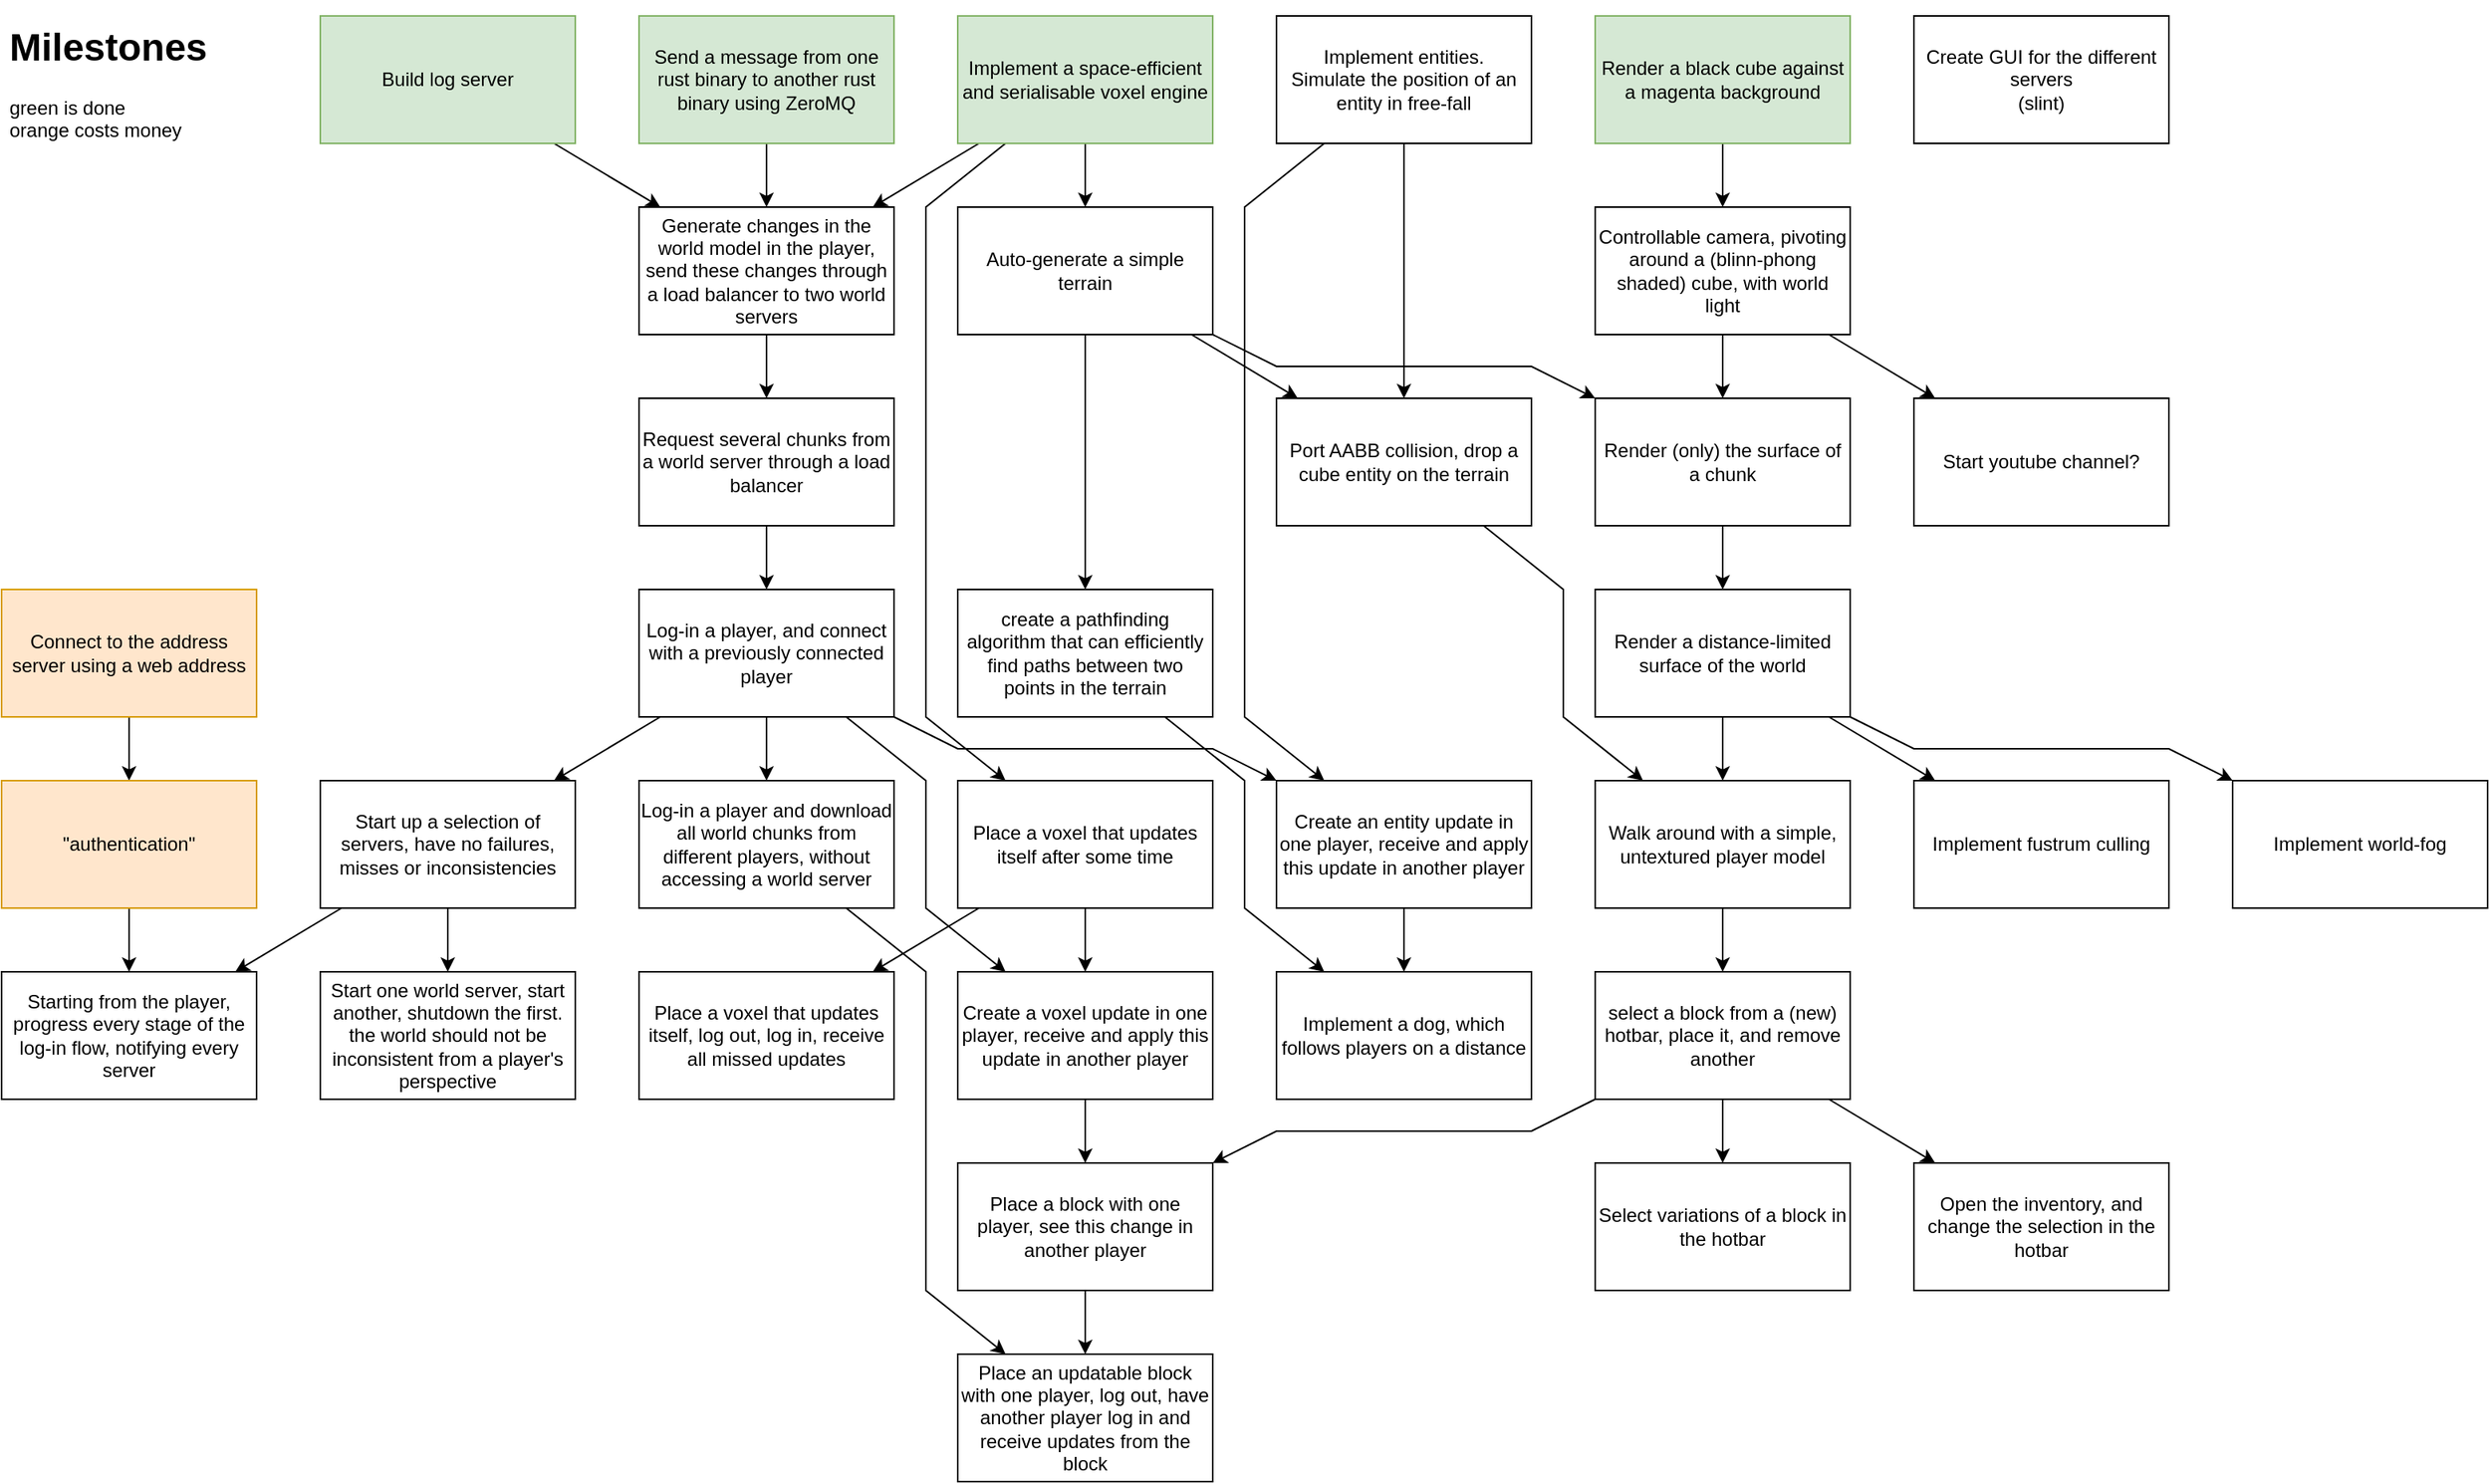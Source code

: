 <mxfile version="21.2.8" type="device">
  <diagram name="Page-1" id="SjT1U9J1PQw6P1Kr80av">
    <mxGraphModel dx="2245" dy="828" grid="1" gridSize="10" guides="1" tooltips="1" connect="1" arrows="1" fold="1" page="1" pageScale="1" pageWidth="827" pageHeight="1169" math="0" shadow="0">
      <root>
        <mxCell id="0" />
        <mxCell id="1" parent="0" />
        <mxCell id="Afy7KDOPr_7XvBL8b5q0-44" style="edgeStyle=none;rounded=0;orthogonalLoop=1;jettySize=auto;html=1;" parent="1" source="Afy7KDOPr_7XvBL8b5q0-34" target="Afy7KDOPr_7XvBL8b5q0-41" edge="1">
          <mxGeometry relative="1" as="geometry">
            <Array as="points">
              <mxPoint x="460" y="280" />
              <mxPoint x="460" y="600" />
            </Array>
          </mxGeometry>
        </mxCell>
        <mxCell id="Afy7KDOPr_7XvBL8b5q0-9" style="edgeStyle=none;rounded=0;orthogonalLoop=1;jettySize=auto;html=1;" parent="1" source="Afy7KDOPr_7XvBL8b5q0-2" target="Afy7KDOPr_7XvBL8b5q0-8" edge="1">
          <mxGeometry relative="1" as="geometry" />
        </mxCell>
        <mxCell id="Afy7KDOPr_7XvBL8b5q0-2" value="Send a message from one rust binary to another rust binary using ZeroMQ" style="rounded=0;whiteSpace=wrap;html=1;fillColor=#d5e8d4;strokeColor=#82b366;" parent="1" vertex="1">
          <mxGeometry x="80" y="160" width="160" height="80" as="geometry" />
        </mxCell>
        <mxCell id="Afy7KDOPr_7XvBL8b5q0-6" style="rounded=0;orthogonalLoop=1;jettySize=auto;html=1;" parent="1" source="Afy7KDOPr_7XvBL8b5q0-3" target="Afy7KDOPr_7XvBL8b5q0-4" edge="1">
          <mxGeometry relative="1" as="geometry" />
        </mxCell>
        <mxCell id="Afy7KDOPr_7XvBL8b5q0-3" value="Render a black cube against a magenta background" style="rounded=0;whiteSpace=wrap;html=1;fillColor=#d5e8d4;strokeColor=#82b366;" parent="1" vertex="1">
          <mxGeometry x="680" y="160" width="160" height="80" as="geometry" />
        </mxCell>
        <mxCell id="Afy7KDOPr_7XvBL8b5q0-7" style="rounded=0;orthogonalLoop=1;jettySize=auto;html=1;" parent="1" source="Afy7KDOPr_7XvBL8b5q0-4" target="Afy7KDOPr_7XvBL8b5q0-5" edge="1">
          <mxGeometry relative="1" as="geometry" />
        </mxCell>
        <mxCell id="Afy7KDOPr_7XvBL8b5q0-87" style="edgeStyle=none;rounded=0;orthogonalLoop=1;jettySize=auto;html=1;" parent="1" source="Afy7KDOPr_7XvBL8b5q0-4" target="Afy7KDOPr_7XvBL8b5q0-86" edge="1">
          <mxGeometry relative="1" as="geometry" />
        </mxCell>
        <mxCell id="Afy7KDOPr_7XvBL8b5q0-4" value="Controllable camera, pivoting around a (blinn-phong shaded) cube, with world light" style="rounded=0;whiteSpace=wrap;html=1;" parent="1" vertex="1">
          <mxGeometry x="680" y="280" width="160" height="80" as="geometry" />
        </mxCell>
        <mxCell id="Afy7KDOPr_7XvBL8b5q0-39" style="edgeStyle=none;rounded=0;orthogonalLoop=1;jettySize=auto;html=1;" parent="1" source="Afy7KDOPr_7XvBL8b5q0-5" target="Afy7KDOPr_7XvBL8b5q0-38" edge="1">
          <mxGeometry relative="1" as="geometry" />
        </mxCell>
        <mxCell id="Afy7KDOPr_7XvBL8b5q0-5" value="Render (only) the surface of a chunk" style="rounded=0;whiteSpace=wrap;html=1;" parent="1" vertex="1">
          <mxGeometry x="680" y="400" width="160" height="80" as="geometry" />
        </mxCell>
        <mxCell id="Afy7KDOPr_7XvBL8b5q0-12" style="edgeStyle=none;rounded=0;orthogonalLoop=1;jettySize=auto;html=1;" parent="1" source="Afy7KDOPr_7XvBL8b5q0-8" target="Afy7KDOPr_7XvBL8b5q0-11" edge="1">
          <mxGeometry relative="1" as="geometry" />
        </mxCell>
        <mxCell id="Afy7KDOPr_7XvBL8b5q0-8" value="Generate changes in the world model in the player, send these changes through a load balancer to two world servers" style="rounded=0;whiteSpace=wrap;html=1;" parent="1" vertex="1">
          <mxGeometry x="80" y="280" width="160" height="80" as="geometry" />
        </mxCell>
        <mxCell id="Afy7KDOPr_7XvBL8b5q0-10" value="Starting from the player, progress every stage of the log-in flow, notifying every server" style="rounded=0;whiteSpace=wrap;html=1;" parent="1" vertex="1">
          <mxGeometry x="-320" y="760" width="160" height="80" as="geometry" />
        </mxCell>
        <mxCell id="Afy7KDOPr_7XvBL8b5q0-19" style="edgeStyle=none;rounded=0;orthogonalLoop=1;jettySize=auto;html=1;" parent="1" source="Afy7KDOPr_7XvBL8b5q0-11" target="Afy7KDOPr_7XvBL8b5q0-17" edge="1">
          <mxGeometry relative="1" as="geometry" />
        </mxCell>
        <mxCell id="Afy7KDOPr_7XvBL8b5q0-24" style="edgeStyle=none;rounded=0;orthogonalLoop=1;jettySize=auto;html=1;" parent="1" source="Afy7KDOPr_7XvBL8b5q0-69" target="Afy7KDOPr_7XvBL8b5q0-10" edge="1">
          <mxGeometry relative="1" as="geometry" />
        </mxCell>
        <mxCell id="Afy7KDOPr_7XvBL8b5q0-11" value="Request several chunks from a world server through a load balancer" style="rounded=0;whiteSpace=wrap;html=1;" parent="1" vertex="1">
          <mxGeometry x="80" y="400" width="160" height="80" as="geometry" />
        </mxCell>
        <mxCell id="Afy7KDOPr_7XvBL8b5q0-14" style="edgeStyle=none;rounded=0;orthogonalLoop=1;jettySize=auto;html=1;" parent="1" source="Afy7KDOPr_7XvBL8b5q0-13" target="Afy7KDOPr_7XvBL8b5q0-8" edge="1">
          <mxGeometry relative="1" as="geometry" />
        </mxCell>
        <mxCell id="Afy7KDOPr_7XvBL8b5q0-28" style="edgeStyle=none;rounded=0;orthogonalLoop=1;jettySize=auto;html=1;" parent="1" source="Afy7KDOPr_7XvBL8b5q0-13" target="Afy7KDOPr_7XvBL8b5q0-27" edge="1">
          <mxGeometry relative="1" as="geometry" />
        </mxCell>
        <mxCell id="Afy7KDOPr_7XvBL8b5q0-75" style="edgeStyle=none;rounded=0;orthogonalLoop=1;jettySize=auto;html=1;" parent="1" source="Afy7KDOPr_7XvBL8b5q0-13" target="Afy7KDOPr_7XvBL8b5q0-48" edge="1">
          <mxGeometry relative="1" as="geometry">
            <Array as="points">
              <mxPoint x="260" y="280" />
              <mxPoint x="260" y="600" />
            </Array>
          </mxGeometry>
        </mxCell>
        <mxCell id="Afy7KDOPr_7XvBL8b5q0-13" value="Implement a space-efficient and serialisable voxel engine" style="rounded=0;whiteSpace=wrap;html=1;fillColor=#d5e8d4;strokeColor=#82b366;" parent="1" vertex="1">
          <mxGeometry x="280" y="160" width="160" height="80" as="geometry" />
        </mxCell>
        <mxCell id="Afy7KDOPr_7XvBL8b5q0-21" style="edgeStyle=none;rounded=0;orthogonalLoop=1;jettySize=auto;html=1;" parent="1" source="Afy7KDOPr_7XvBL8b5q0-17" target="Afy7KDOPr_7XvBL8b5q0-20" edge="1">
          <mxGeometry relative="1" as="geometry" />
        </mxCell>
        <mxCell id="Afy7KDOPr_7XvBL8b5q0-42" style="edgeStyle=none;rounded=0;orthogonalLoop=1;jettySize=auto;html=1;" parent="1" source="Afy7KDOPr_7XvBL8b5q0-17" target="Afy7KDOPr_7XvBL8b5q0-41" edge="1">
          <mxGeometry relative="1" as="geometry">
            <Array as="points">
              <mxPoint x="280" y="620" />
              <mxPoint x="440" y="620" />
            </Array>
          </mxGeometry>
        </mxCell>
        <mxCell id="Afy7KDOPr_7XvBL8b5q0-47" style="edgeStyle=none;rounded=0;orthogonalLoop=1;jettySize=auto;html=1;" parent="1" source="Afy7KDOPr_7XvBL8b5q0-17" target="Afy7KDOPr_7XvBL8b5q0-45" edge="1">
          <mxGeometry relative="1" as="geometry">
            <mxPoint x="350" y="540" as="targetPoint" />
            <Array as="points">
              <mxPoint x="260" y="640" />
              <mxPoint x="260" y="720" />
            </Array>
          </mxGeometry>
        </mxCell>
        <mxCell id="Afy7KDOPr_7XvBL8b5q0-70" style="edgeStyle=none;rounded=0;orthogonalLoop=1;jettySize=auto;html=1;" parent="1" source="Afy7KDOPr_7XvBL8b5q0-17" target="Afy7KDOPr_7XvBL8b5q0-69" edge="1">
          <mxGeometry relative="1" as="geometry">
            <mxPoint x="-80" y="730" as="targetPoint" />
          </mxGeometry>
        </mxCell>
        <mxCell id="Afy7KDOPr_7XvBL8b5q0-17" value="Log-in a player, and connect with a previously connected player" style="rounded=0;whiteSpace=wrap;html=1;" parent="1" vertex="1">
          <mxGeometry x="80" y="520" width="160" height="80" as="geometry" />
        </mxCell>
        <mxCell id="Afy7KDOPr_7XvBL8b5q0-64" style="edgeStyle=none;rounded=0;orthogonalLoop=1;jettySize=auto;html=1;" parent="1" source="Afy7KDOPr_7XvBL8b5q0-20" target="Afy7KDOPr_7XvBL8b5q0-63" edge="1">
          <mxGeometry relative="1" as="geometry">
            <Array as="points">
              <mxPoint x="260" y="760" />
              <mxPoint x="260" y="960" />
            </Array>
          </mxGeometry>
        </mxCell>
        <mxCell id="Afy7KDOPr_7XvBL8b5q0-20" value="Log-in a player and download all world chunks from different players, without accessing a world server" style="rounded=0;whiteSpace=wrap;html=1;" parent="1" vertex="1">
          <mxGeometry x="80" y="640" width="160" height="80" as="geometry" />
        </mxCell>
        <mxCell id="Afy7KDOPr_7XvBL8b5q0-23" style="edgeStyle=none;rounded=0;orthogonalLoop=1;jettySize=auto;html=1;" parent="1" source="Afy7KDOPr_7XvBL8b5q0-22" target="Afy7KDOPr_7XvBL8b5q0-25" edge="1">
          <mxGeometry relative="1" as="geometry" />
        </mxCell>
        <mxCell id="Afy7KDOPr_7XvBL8b5q0-22" value="Connect to the address server using a web address" style="rounded=0;whiteSpace=wrap;html=1;fillColor=#ffe6cc;strokeColor=#d79b00;" parent="1" vertex="1">
          <mxGeometry x="-320" y="520" width="160" height="80" as="geometry" />
        </mxCell>
        <mxCell id="Afy7KDOPr_7XvBL8b5q0-26" style="edgeStyle=none;rounded=0;orthogonalLoop=1;jettySize=auto;html=1;" parent="1" source="Afy7KDOPr_7XvBL8b5q0-25" target="Afy7KDOPr_7XvBL8b5q0-10" edge="1">
          <mxGeometry relative="1" as="geometry" />
        </mxCell>
        <mxCell id="Afy7KDOPr_7XvBL8b5q0-25" value="&quot;authentication&quot;" style="rounded=0;whiteSpace=wrap;html=1;fillColor=#ffe6cc;strokeColor=#d79b00;" parent="1" vertex="1">
          <mxGeometry x="-320" y="640" width="160" height="80" as="geometry" />
        </mxCell>
        <mxCell id="Afy7KDOPr_7XvBL8b5q0-30" style="edgeStyle=none;rounded=0;orthogonalLoop=1;jettySize=auto;html=1;" parent="1" source="Afy7KDOPr_7XvBL8b5q0-27" target="Afy7KDOPr_7XvBL8b5q0-5" edge="1">
          <mxGeometry relative="1" as="geometry">
            <Array as="points">
              <mxPoint x="480" y="380" />
              <mxPoint x="640" y="380" />
            </Array>
          </mxGeometry>
        </mxCell>
        <mxCell id="Afy7KDOPr_7XvBL8b5q0-37" style="edgeStyle=none;rounded=0;orthogonalLoop=1;jettySize=auto;html=1;" parent="1" source="Afy7KDOPr_7XvBL8b5q0-27" target="Afy7KDOPr_7XvBL8b5q0-33" edge="1">
          <mxGeometry relative="1" as="geometry" />
        </mxCell>
        <mxCell id="Afy7KDOPr_7XvBL8b5q0-62" style="edgeStyle=none;rounded=0;orthogonalLoop=1;jettySize=auto;html=1;" parent="1" source="Afy7KDOPr_7XvBL8b5q0-27" target="Afy7KDOPr_7XvBL8b5q0-57" edge="1">
          <mxGeometry relative="1" as="geometry" />
        </mxCell>
        <mxCell id="Afy7KDOPr_7XvBL8b5q0-27" value="Auto-generate a simple terrain" style="rounded=0;whiteSpace=wrap;html=1;" parent="1" vertex="1">
          <mxGeometry x="280" y="280" width="160" height="80" as="geometry" />
        </mxCell>
        <mxCell id="Afy7KDOPr_7XvBL8b5q0-53" style="edgeStyle=none;rounded=0;orthogonalLoop=1;jettySize=auto;html=1;" parent="1" source="Afy7KDOPr_7XvBL8b5q0-29" target="Afy7KDOPr_7XvBL8b5q0-52" edge="1">
          <mxGeometry relative="1" as="geometry" />
        </mxCell>
        <mxCell id="Afy7KDOPr_7XvBL8b5q0-79" style="edgeStyle=none;rounded=0;orthogonalLoop=1;jettySize=auto;html=1;" parent="1" source="Afy7KDOPr_7XvBL8b5q0-52" target="Afy7KDOPr_7XvBL8b5q0-77" edge="1">
          <mxGeometry relative="1" as="geometry" />
        </mxCell>
        <mxCell id="Afy7KDOPr_7XvBL8b5q0-29" value="Walk around with a simple, untextured player model" style="rounded=0;whiteSpace=wrap;html=1;" parent="1" vertex="1">
          <mxGeometry x="680" y="640" width="160" height="80" as="geometry" />
        </mxCell>
        <mxCell id="Afy7KDOPr_7XvBL8b5q0-36" style="edgeStyle=none;rounded=0;orthogonalLoop=1;jettySize=auto;html=1;" parent="1" source="Afy7KDOPr_7XvBL8b5q0-33" target="Afy7KDOPr_7XvBL8b5q0-29" edge="1">
          <mxGeometry relative="1" as="geometry">
            <Array as="points">
              <mxPoint x="660" y="520" />
              <mxPoint x="660" y="600" />
            </Array>
          </mxGeometry>
        </mxCell>
        <mxCell id="Afy7KDOPr_7XvBL8b5q0-33" value="Port AABB collision, drop a cube entity on the terrain" style="rounded=0;whiteSpace=wrap;html=1;" parent="1" vertex="1">
          <mxGeometry x="480" y="400" width="160" height="80" as="geometry" />
        </mxCell>
        <mxCell id="Afy7KDOPr_7XvBL8b5q0-35" style="edgeStyle=none;rounded=0;orthogonalLoop=1;jettySize=auto;html=1;" parent="1" source="Afy7KDOPr_7XvBL8b5q0-34" target="Afy7KDOPr_7XvBL8b5q0-33" edge="1">
          <mxGeometry relative="1" as="geometry" />
        </mxCell>
        <mxCell id="Afy7KDOPr_7XvBL8b5q0-34" value="Implement entities.&lt;br&gt;Simulate the position of an entity in free-fall" style="rounded=0;whiteSpace=wrap;html=1;" parent="1" vertex="1">
          <mxGeometry x="480" y="160" width="160" height="80" as="geometry" />
        </mxCell>
        <mxCell id="Afy7KDOPr_7XvBL8b5q0-40" style="edgeStyle=none;rounded=0;orthogonalLoop=1;jettySize=auto;html=1;" parent="1" source="Afy7KDOPr_7XvBL8b5q0-38" target="Afy7KDOPr_7XvBL8b5q0-29" edge="1">
          <mxGeometry relative="1" as="geometry" />
        </mxCell>
        <mxCell id="Afy7KDOPr_7XvBL8b5q0-84" style="edgeStyle=none;rounded=0;orthogonalLoop=1;jettySize=auto;html=1;" parent="1" source="Afy7KDOPr_7XvBL8b5q0-38" target="Afy7KDOPr_7XvBL8b5q0-82" edge="1">
          <mxGeometry relative="1" as="geometry" />
        </mxCell>
        <mxCell id="Afy7KDOPr_7XvBL8b5q0-85" style="edgeStyle=none;rounded=0;orthogonalLoop=1;jettySize=auto;html=1;" parent="1" source="Afy7KDOPr_7XvBL8b5q0-38" target="Afy7KDOPr_7XvBL8b5q0-83" edge="1">
          <mxGeometry relative="1" as="geometry">
            <Array as="points">
              <mxPoint x="880" y="620" />
              <mxPoint x="1040" y="620" />
            </Array>
          </mxGeometry>
        </mxCell>
        <mxCell id="Afy7KDOPr_7XvBL8b5q0-38" value="Render a distance-limited surface of the world" style="rounded=0;whiteSpace=wrap;html=1;" parent="1" vertex="1">
          <mxGeometry x="680" y="520" width="160" height="80" as="geometry" />
        </mxCell>
        <mxCell id="Afy7KDOPr_7XvBL8b5q0-60" style="edgeStyle=none;rounded=0;orthogonalLoop=1;jettySize=auto;html=1;" parent="1" source="Afy7KDOPr_7XvBL8b5q0-41" target="Afy7KDOPr_7XvBL8b5q0-59" edge="1">
          <mxGeometry relative="1" as="geometry" />
        </mxCell>
        <mxCell id="Afy7KDOPr_7XvBL8b5q0-41" value="Create an entity update in one player, receive and apply this update in another player" style="rounded=0;whiteSpace=wrap;html=1;" parent="1" vertex="1">
          <mxGeometry x="480" y="640" width="160" height="80" as="geometry" />
        </mxCell>
        <mxCell id="Afy7KDOPr_7XvBL8b5q0-56" style="edgeStyle=none;rounded=0;orthogonalLoop=1;jettySize=auto;html=1;" parent="1" source="Afy7KDOPr_7XvBL8b5q0-45" target="Afy7KDOPr_7XvBL8b5q0-54" edge="1">
          <mxGeometry relative="1" as="geometry" />
        </mxCell>
        <mxCell id="Afy7KDOPr_7XvBL8b5q0-45" value="Create a voxel update in one player, receive and apply this update in another player" style="rounded=0;whiteSpace=wrap;html=1;" parent="1" vertex="1">
          <mxGeometry x="280" y="760" width="160" height="80" as="geometry" />
        </mxCell>
        <mxCell id="Afy7KDOPr_7XvBL8b5q0-49" style="edgeStyle=none;rounded=0;orthogonalLoop=1;jettySize=auto;html=1;" parent="1" source="Afy7KDOPr_7XvBL8b5q0-48" target="Afy7KDOPr_7XvBL8b5q0-45" edge="1">
          <mxGeometry relative="1" as="geometry" />
        </mxCell>
        <mxCell id="Afy7KDOPr_7XvBL8b5q0-73" style="edgeStyle=none;rounded=0;orthogonalLoop=1;jettySize=auto;html=1;" parent="1" source="Afy7KDOPr_7XvBL8b5q0-48" target="Afy7KDOPr_7XvBL8b5q0-72" edge="1">
          <mxGeometry relative="1" as="geometry" />
        </mxCell>
        <mxCell id="Afy7KDOPr_7XvBL8b5q0-48" value="Place a voxel that updates itself after some time" style="rounded=0;whiteSpace=wrap;html=1;" parent="1" vertex="1">
          <mxGeometry x="280" y="640" width="160" height="80" as="geometry" />
        </mxCell>
        <mxCell id="Afy7KDOPr_7XvBL8b5q0-55" style="edgeStyle=none;rounded=0;orthogonalLoop=1;jettySize=auto;html=1;" parent="1" source="Afy7KDOPr_7XvBL8b5q0-52" target="Afy7KDOPr_7XvBL8b5q0-54" edge="1">
          <mxGeometry relative="1" as="geometry">
            <Array as="points">
              <mxPoint x="640" y="860" />
              <mxPoint x="480" y="860" />
            </Array>
          </mxGeometry>
        </mxCell>
        <mxCell id="Afy7KDOPr_7XvBL8b5q0-78" style="edgeStyle=none;rounded=0;orthogonalLoop=1;jettySize=auto;html=1;" parent="1" source="Afy7KDOPr_7XvBL8b5q0-52" target="Afy7KDOPr_7XvBL8b5q0-76" edge="1">
          <mxGeometry relative="1" as="geometry" />
        </mxCell>
        <mxCell id="Afy7KDOPr_7XvBL8b5q0-52" value="select a block from a (new) hotbar, place it, and remove another" style="rounded=0;whiteSpace=wrap;html=1;" parent="1" vertex="1">
          <mxGeometry x="680" y="760" width="160" height="80" as="geometry" />
        </mxCell>
        <mxCell id="Afy7KDOPr_7XvBL8b5q0-65" style="edgeStyle=none;rounded=0;orthogonalLoop=1;jettySize=auto;html=1;" parent="1" source="Afy7KDOPr_7XvBL8b5q0-54" target="Afy7KDOPr_7XvBL8b5q0-63" edge="1">
          <mxGeometry relative="1" as="geometry" />
        </mxCell>
        <mxCell id="Afy7KDOPr_7XvBL8b5q0-54" value="Place a block with one player, see this change in another player" style="rounded=0;whiteSpace=wrap;html=1;" parent="1" vertex="1">
          <mxGeometry x="280" y="880" width="160" height="80" as="geometry" />
        </mxCell>
        <mxCell id="Afy7KDOPr_7XvBL8b5q0-61" style="edgeStyle=none;rounded=0;orthogonalLoop=1;jettySize=auto;html=1;" parent="1" source="Afy7KDOPr_7XvBL8b5q0-57" target="Afy7KDOPr_7XvBL8b5q0-59" edge="1">
          <mxGeometry relative="1" as="geometry">
            <Array as="points">
              <mxPoint x="460" y="640" />
              <mxPoint x="460" y="720" />
            </Array>
          </mxGeometry>
        </mxCell>
        <mxCell id="Afy7KDOPr_7XvBL8b5q0-57" value="create a pathfinding algorithm that can efficiently find paths between two points in the terrain" style="rounded=0;whiteSpace=wrap;html=1;" parent="1" vertex="1">
          <mxGeometry x="280" y="520" width="160" height="80" as="geometry" />
        </mxCell>
        <mxCell id="Afy7KDOPr_7XvBL8b5q0-59" value="Implement a dog, which follows players on a distance" style="rounded=0;whiteSpace=wrap;html=1;" parent="1" vertex="1">
          <mxGeometry x="480" y="760" width="160" height="80" as="geometry" />
        </mxCell>
        <mxCell id="Afy7KDOPr_7XvBL8b5q0-63" value="Place an updatable block with one player, log out, have another player log in and receive updates from the block" style="rounded=0;whiteSpace=wrap;html=1;" parent="1" vertex="1">
          <mxGeometry x="280" y="1000" width="160" height="80" as="geometry" />
        </mxCell>
        <mxCell id="Afy7KDOPr_7XvBL8b5q0-66" value="Start one world server, start another, shutdown the first.&lt;br&gt;the world should not be inconsistent from a player&#39;s perspective" style="rounded=0;whiteSpace=wrap;html=1;" parent="1" vertex="1">
          <mxGeometry x="-120" y="760" width="160" height="80" as="geometry" />
        </mxCell>
        <mxCell id="Afy7KDOPr_7XvBL8b5q0-68" value="&lt;h1&gt;Milestones&lt;/h1&gt;&lt;div&gt;green is done&lt;/div&gt;&lt;div&gt;orange costs money&lt;/div&gt;" style="text;html=1;strokeColor=none;fillColor=none;spacing=5;spacingTop=-20;whiteSpace=wrap;overflow=hidden;rounded=0;" parent="1" vertex="1">
          <mxGeometry x="-320" y="160" width="190" height="120" as="geometry" />
        </mxCell>
        <mxCell id="Afy7KDOPr_7XvBL8b5q0-71" style="edgeStyle=none;rounded=0;orthogonalLoop=1;jettySize=auto;html=1;" parent="1" source="Afy7KDOPr_7XvBL8b5q0-69" target="Afy7KDOPr_7XvBL8b5q0-66" edge="1">
          <mxGeometry relative="1" as="geometry" />
        </mxCell>
        <mxCell id="Afy7KDOPr_7XvBL8b5q0-69" value="Start up a selection of servers, have no failures, misses or inconsistencies" style="rounded=0;whiteSpace=wrap;html=1;" parent="1" vertex="1">
          <mxGeometry x="-120" y="640" width="160" height="80" as="geometry" />
        </mxCell>
        <mxCell id="Afy7KDOPr_7XvBL8b5q0-72" value="Place a voxel that updates itself, log out, log in, receive all missed updates" style="rounded=0;whiteSpace=wrap;html=1;" parent="1" vertex="1">
          <mxGeometry x="80" y="760" width="160" height="80" as="geometry" />
        </mxCell>
        <mxCell id="Afy7KDOPr_7XvBL8b5q0-76" value="Select variations of a block in the hotbar" style="rounded=0;whiteSpace=wrap;html=1;" parent="1" vertex="1">
          <mxGeometry x="680" y="880" width="160" height="80" as="geometry" />
        </mxCell>
        <mxCell id="Afy7KDOPr_7XvBL8b5q0-77" value="Open the inventory, and change the selection in the hotbar" style="rounded=0;whiteSpace=wrap;html=1;" parent="1" vertex="1">
          <mxGeometry x="880" y="880" width="160" height="80" as="geometry" />
        </mxCell>
        <mxCell id="Afy7KDOPr_7XvBL8b5q0-82" value="Implement fustrum culling" style="rounded=0;whiteSpace=wrap;html=1;" parent="1" vertex="1">
          <mxGeometry x="880" y="640" width="160" height="80" as="geometry" />
        </mxCell>
        <mxCell id="Afy7KDOPr_7XvBL8b5q0-83" value="Implement world-fog" style="rounded=0;whiteSpace=wrap;html=1;" parent="1" vertex="1">
          <mxGeometry x="1080" y="640" width="160" height="80" as="geometry" />
        </mxCell>
        <mxCell id="Afy7KDOPr_7XvBL8b5q0-86" value="Start youtube channel?" style="rounded=0;whiteSpace=wrap;html=1;" parent="1" vertex="1">
          <mxGeometry x="880" y="400" width="160" height="80" as="geometry" />
        </mxCell>
        <mxCell id="X09qMr5cM8zMZ-8g00jK-3" style="rounded=0;orthogonalLoop=1;jettySize=auto;html=1;" edge="1" parent="1" source="X09qMr5cM8zMZ-8g00jK-2" target="Afy7KDOPr_7XvBL8b5q0-8">
          <mxGeometry relative="1" as="geometry" />
        </mxCell>
        <mxCell id="X09qMr5cM8zMZ-8g00jK-2" value="Build log server" style="rounded=0;whiteSpace=wrap;html=1;fillColor=#d5e8d4;strokeColor=#82b366;" vertex="1" parent="1">
          <mxGeometry x="-120" y="160" width="160" height="80" as="geometry" />
        </mxCell>
        <mxCell id="X09qMr5cM8zMZ-8g00jK-4" value="Create GUI for the different servers&lt;br&gt;(slint)" style="rounded=0;whiteSpace=wrap;html=1;" vertex="1" parent="1">
          <mxGeometry x="880" y="160" width="160" height="80" as="geometry" />
        </mxCell>
      </root>
    </mxGraphModel>
  </diagram>
</mxfile>
